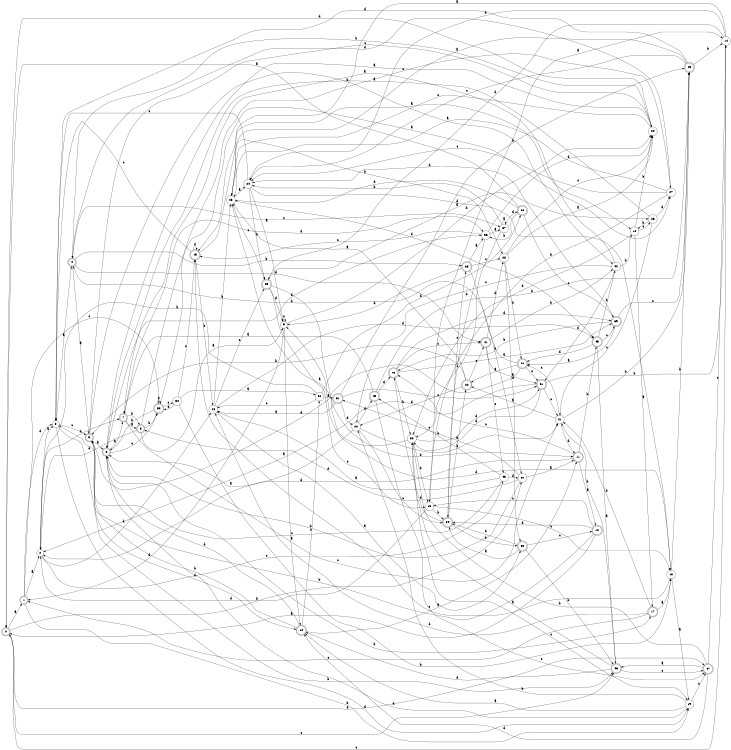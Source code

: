 digraph n44_6 {
__start0 [label="" shape="none"];

rankdir=LR;
size="8,5";

s0 [style="rounded,filled", color="black", fillcolor="white" shape="doublecircle", label="0"];
s1 [style="rounded,filled", color="black", fillcolor="white" shape="doublecircle", label="1"];
s2 [style="filled", color="black", fillcolor="white" shape="circle", label="2"];
s3 [style="filled", color="black", fillcolor="white" shape="circle", label="3"];
s4 [style="rounded,filled", color="black", fillcolor="white" shape="doublecircle", label="4"];
s5 [style="rounded,filled", color="black", fillcolor="white" shape="doublecircle", label="5"];
s6 [style="rounded,filled", color="black", fillcolor="white" shape="doublecircle", label="6"];
s7 [style="rounded,filled", color="black", fillcolor="white" shape="doublecircle", label="7"];
s8 [style="rounded,filled", color="black", fillcolor="white" shape="doublecircle", label="8"];
s9 [style="filled", color="black", fillcolor="white" shape="circle", label="9"];
s10 [style="rounded,filled", color="black", fillcolor="white" shape="doublecircle", label="10"];
s11 [style="rounded,filled", color="black", fillcolor="white" shape="doublecircle", label="11"];
s12 [style="rounded,filled", color="black", fillcolor="white" shape="doublecircle", label="12"];
s13 [style="filled", color="black", fillcolor="white" shape="circle", label="13"];
s14 [style="filled", color="black", fillcolor="white" shape="circle", label="14"];
s15 [style="rounded,filled", color="black", fillcolor="white" shape="doublecircle", label="15"];
s16 [style="filled", color="black", fillcolor="white" shape="circle", label="16"];
s17 [style="rounded,filled", color="black", fillcolor="white" shape="doublecircle", label="17"];
s18 [style="filled", color="black", fillcolor="white" shape="circle", label="18"];
s19 [style="filled", color="black", fillcolor="white" shape="circle", label="19"];
s20 [style="filled", color="black", fillcolor="white" shape="circle", label="20"];
s21 [style="filled", color="black", fillcolor="white" shape="circle", label="21"];
s22 [style="rounded,filled", color="black", fillcolor="white" shape="doublecircle", label="22"];
s23 [style="filled", color="black", fillcolor="white" shape="circle", label="23"];
s24 [style="filled", color="black", fillcolor="white" shape="circle", label="24"];
s25 [style="rounded,filled", color="black", fillcolor="white" shape="doublecircle", label="25"];
s26 [style="filled", color="black", fillcolor="white" shape="circle", label="26"];
s27 [style="filled", color="black", fillcolor="white" shape="circle", label="27"];
s28 [style="filled", color="black", fillcolor="white" shape="circle", label="28"];
s29 [style="filled", color="black", fillcolor="white" shape="circle", label="29"];
s30 [style="rounded,filled", color="black", fillcolor="white" shape="doublecircle", label="30"];
s31 [style="rounded,filled", color="black", fillcolor="white" shape="doublecircle", label="31"];
s32 [style="filled", color="black", fillcolor="white" shape="circle", label="32"];
s33 [style="rounded,filled", color="black", fillcolor="white" shape="doublecircle", label="33"];
s34 [style="rounded,filled", color="black", fillcolor="white" shape="doublecircle", label="34"];
s35 [style="rounded,filled", color="black", fillcolor="white" shape="doublecircle", label="35"];
s36 [style="filled", color="black", fillcolor="white" shape="circle", label="36"];
s37 [style="filled", color="black", fillcolor="white" shape="circle", label="37"];
s38 [style="rounded,filled", color="black", fillcolor="white" shape="doublecircle", label="38"];
s39 [style="rounded,filled", color="black", fillcolor="white" shape="doublecircle", label="39"];
s40 [style="rounded,filled", color="black", fillcolor="white" shape="doublecircle", label="40"];
s41 [style="rounded,filled", color="black", fillcolor="white" shape="doublecircle", label="41"];
s42 [style="filled", color="black", fillcolor="white" shape="circle", label="42"];
s43 [style="filled", color="black", fillcolor="white" shape="circle", label="43"];
s44 [style="filled", color="black", fillcolor="white" shape="circle", label="44"];
s45 [style="rounded,filled", color="black", fillcolor="white" shape="doublecircle", label="45"];
s46 [style="rounded,filled", color="black", fillcolor="white" shape="doublecircle", label="46"];
s47 [style="rounded,filled", color="black", fillcolor="white" shape="doublecircle", label="47"];
s48 [style="rounded,filled", color="black", fillcolor="white" shape="doublecircle", label="48"];
s49 [style="rounded,filled", color="black", fillcolor="white" shape="doublecircle", label="49"];
s50 [style="filled", color="black", fillcolor="white" shape="circle", label="50"];
s51 [style="rounded,filled", color="black", fillcolor="white" shape="doublecircle", label="51"];
s52 [style="filled", color="black", fillcolor="white" shape="circle", label="52"];
s53 [style="rounded,filled", color="black", fillcolor="white" shape="doublecircle", label="53"];
s54 [style="filled", color="black", fillcolor="white" shape="circle", label="54"];
s0 -> s1 [label="a"];
s0 -> s50 [label="b"];
s0 -> s46 [label="c"];
s0 -> s47 [label="d"];
s1 -> s2 [label="a"];
s1 -> s19 [label="b"];
s1 -> s53 [label="c"];
s1 -> s3 [label="d"];
s2 -> s3 [label="a"];
s2 -> s7 [label="b"];
s2 -> s43 [label="c"];
s2 -> s44 [label="d"];
s3 -> s4 [label="a"];
s3 -> s46 [label="b"];
s3 -> s5 [label="c"];
s3 -> s19 [label="d"];
s4 -> s5 [label="a"];
s4 -> s35 [label="b"];
s4 -> s37 [label="c"];
s4 -> s41 [label="d"];
s5 -> s6 [label="a"];
s5 -> s42 [label="b"];
s5 -> s29 [label="c"];
s5 -> s10 [label="d"];
s6 -> s7 [label="a"];
s6 -> s17 [label="b"];
s6 -> s53 [label="c"];
s6 -> s36 [label="d"];
s7 -> s8 [label="a"];
s7 -> s8 [label="b"];
s7 -> s21 [label="c"];
s7 -> s36 [label="d"];
s8 -> s9 [label="a"];
s8 -> s53 [label="b"];
s8 -> s27 [label="c"];
s8 -> s2 [label="d"];
s9 -> s10 [label="a"];
s9 -> s29 [label="b"];
s9 -> s9 [label="c"];
s9 -> s1 [label="d"];
s10 -> s11 [label="a"];
s10 -> s5 [label="b"];
s10 -> s52 [label="c"];
s10 -> s6 [label="d"];
s11 -> s12 [label="a"];
s11 -> s45 [label="b"];
s11 -> s40 [label="c"];
s11 -> s2 [label="d"];
s12 -> s0 [label="a"];
s12 -> s3 [label="b"];
s12 -> s13 [label="c"];
s12 -> s34 [label="d"];
s13 -> s14 [label="a"];
s13 -> s34 [label="b"];
s13 -> s18 [label="c"];
s13 -> s2 [label="d"];
s14 -> s15 [label="a"];
s14 -> s24 [label="b"];
s14 -> s0 [label="c"];
s14 -> s25 [label="d"];
s15 -> s16 [label="a"];
s15 -> s44 [label="b"];
s15 -> s3 [label="c"];
s15 -> s15 [label="d"];
s16 -> s17 [label="a"];
s16 -> s29 [label="b"];
s16 -> s26 [label="c"];
s16 -> s32 [label="d"];
s17 -> s18 [label="a"];
s17 -> s21 [label="b"];
s17 -> s1 [label="c"];
s17 -> s44 [label="d"];
s18 -> s19 [label="a"];
s18 -> s49 [label="b"];
s18 -> s15 [label="c"];
s18 -> s9 [label="d"];
s19 -> s10 [label="a"];
s19 -> s20 [label="b"];
s19 -> s47 [label="c"];
s19 -> s6 [label="d"];
s20 -> s6 [label="a"];
s20 -> s21 [label="b"];
s20 -> s34 [label="c"];
s20 -> s48 [label="d"];
s21 -> s22 [label="a"];
s21 -> s49 [label="b"];
s21 -> s30 [label="c"];
s21 -> s11 [label="d"];
s22 -> s23 [label="a"];
s22 -> s5 [label="b"];
s22 -> s41 [label="c"];
s22 -> s20 [label="d"];
s23 -> s24 [label="a"];
s23 -> s28 [label="b"];
s23 -> s25 [label="c"];
s23 -> s45 [label="d"];
s24 -> s9 [label="a"];
s24 -> s25 [label="b"];
s24 -> s3 [label="c"];
s24 -> s18 [label="d"];
s25 -> s26 [label="a"];
s25 -> s11 [label="b"];
s25 -> s13 [label="c"];
s25 -> s9 [label="d"];
s26 -> s6 [label="a"];
s26 -> s16 [label="b"];
s26 -> s21 [label="c"];
s26 -> s27 [label="d"];
s27 -> s23 [label="a"];
s27 -> s13 [label="b"];
s27 -> s24 [label="c"];
s27 -> s4 [label="d"];
s28 -> s29 [label="a"];
s28 -> s30 [label="b"];
s28 -> s29 [label="c"];
s28 -> s33 [label="d"];
s29 -> s6 [label="a"];
s29 -> s4 [label="b"];
s29 -> s23 [label="c"];
s29 -> s0 [label="d"];
s30 -> s22 [label="a"];
s30 -> s4 [label="b"];
s30 -> s31 [label="c"];
s30 -> s5 [label="d"];
s31 -> s2 [label="a"];
s31 -> s14 [label="b"];
s31 -> s21 [label="c"];
s31 -> s32 [label="d"];
s32 -> s23 [label="a"];
s32 -> s13 [label="b"];
s32 -> s19 [label="c"];
s32 -> s31 [label="d"];
s33 -> s34 [label="a"];
s33 -> s46 [label="b"];
s33 -> s12 [label="c"];
s33 -> s34 [label="d"];
s34 -> s22 [label="a"];
s34 -> s33 [label="b"];
s34 -> s35 [label="c"];
s34 -> s40 [label="d"];
s35 -> s36 [label="a"];
s35 -> s50 [label="b"];
s35 -> s28 [label="c"];
s35 -> s9 [label="d"];
s36 -> s37 [label="a"];
s36 -> s34 [label="b"];
s36 -> s15 [label="c"];
s36 -> s29 [label="d"];
s37 -> s37 [label="a"];
s37 -> s24 [label="b"];
s37 -> s32 [label="c"];
s37 -> s38 [label="d"];
s38 -> s0 [label="a"];
s38 -> s36 [label="b"];
s38 -> s39 [label="c"];
s38 -> s23 [label="d"];
s39 -> s30 [label="a"];
s39 -> s40 [label="b"];
s39 -> s49 [label="c"];
s39 -> s24 [label="d"];
s40 -> s39 [label="a"];
s40 -> s32 [label="b"];
s40 -> s41 [label="c"];
s40 -> s39 [label="d"];
s41 -> s31 [label="a"];
s41 -> s42 [label="b"];
s41 -> s43 [label="c"];
s41 -> s28 [label="d"];
s42 -> s7 [label="a"];
s42 -> s16 [label="b"];
s42 -> s20 [label="c"];
s42 -> s31 [label="d"];
s43 -> s44 [label="a"];
s43 -> s48 [label="b"];
s43 -> s5 [label="c"];
s43 -> s50 [label="d"];
s44 -> s33 [label="a"];
s44 -> s23 [label="b"];
s44 -> s25 [label="c"];
s44 -> s45 [label="d"];
s45 -> s46 [label="a"];
s45 -> s42 [label="b"];
s45 -> s39 [label="c"];
s45 -> s30 [label="d"];
s46 -> s32 [label="a"];
s46 -> s21 [label="b"];
s46 -> s47 [label="c"];
s46 -> s10 [label="d"];
s47 -> s46 [label="a"];
s47 -> s32 [label="b"];
s47 -> s14 [label="c"];
s47 -> s10 [label="d"];
s48 -> s7 [label="a"];
s48 -> s49 [label="b"];
s48 -> s47 [label="c"];
s48 -> s40 [label="d"];
s49 -> s23 [label="a"];
s49 -> s14 [label="b"];
s49 -> s24 [label="c"];
s49 -> s3 [label="d"];
s50 -> s11 [label="a"];
s50 -> s6 [label="b"];
s50 -> s51 [label="c"];
s50 -> s8 [label="d"];
s51 -> s44 [label="a"];
s51 -> s49 [label="b"];
s51 -> s31 [label="c"];
s51 -> s20 [label="d"];
s52 -> s51 [label="a"];
s52 -> s2 [label="b"];
s52 -> s44 [label="c"];
s52 -> s38 [label="d"];
s53 -> s27 [label="a"];
s53 -> s6 [label="b"];
s53 -> s54 [label="c"];
s53 -> s53 [label="d"];
s54 -> s52 [label="a"];
s54 -> s18 [label="b"];
s54 -> s15 [label="c"];
s54 -> s53 [label="d"];

}